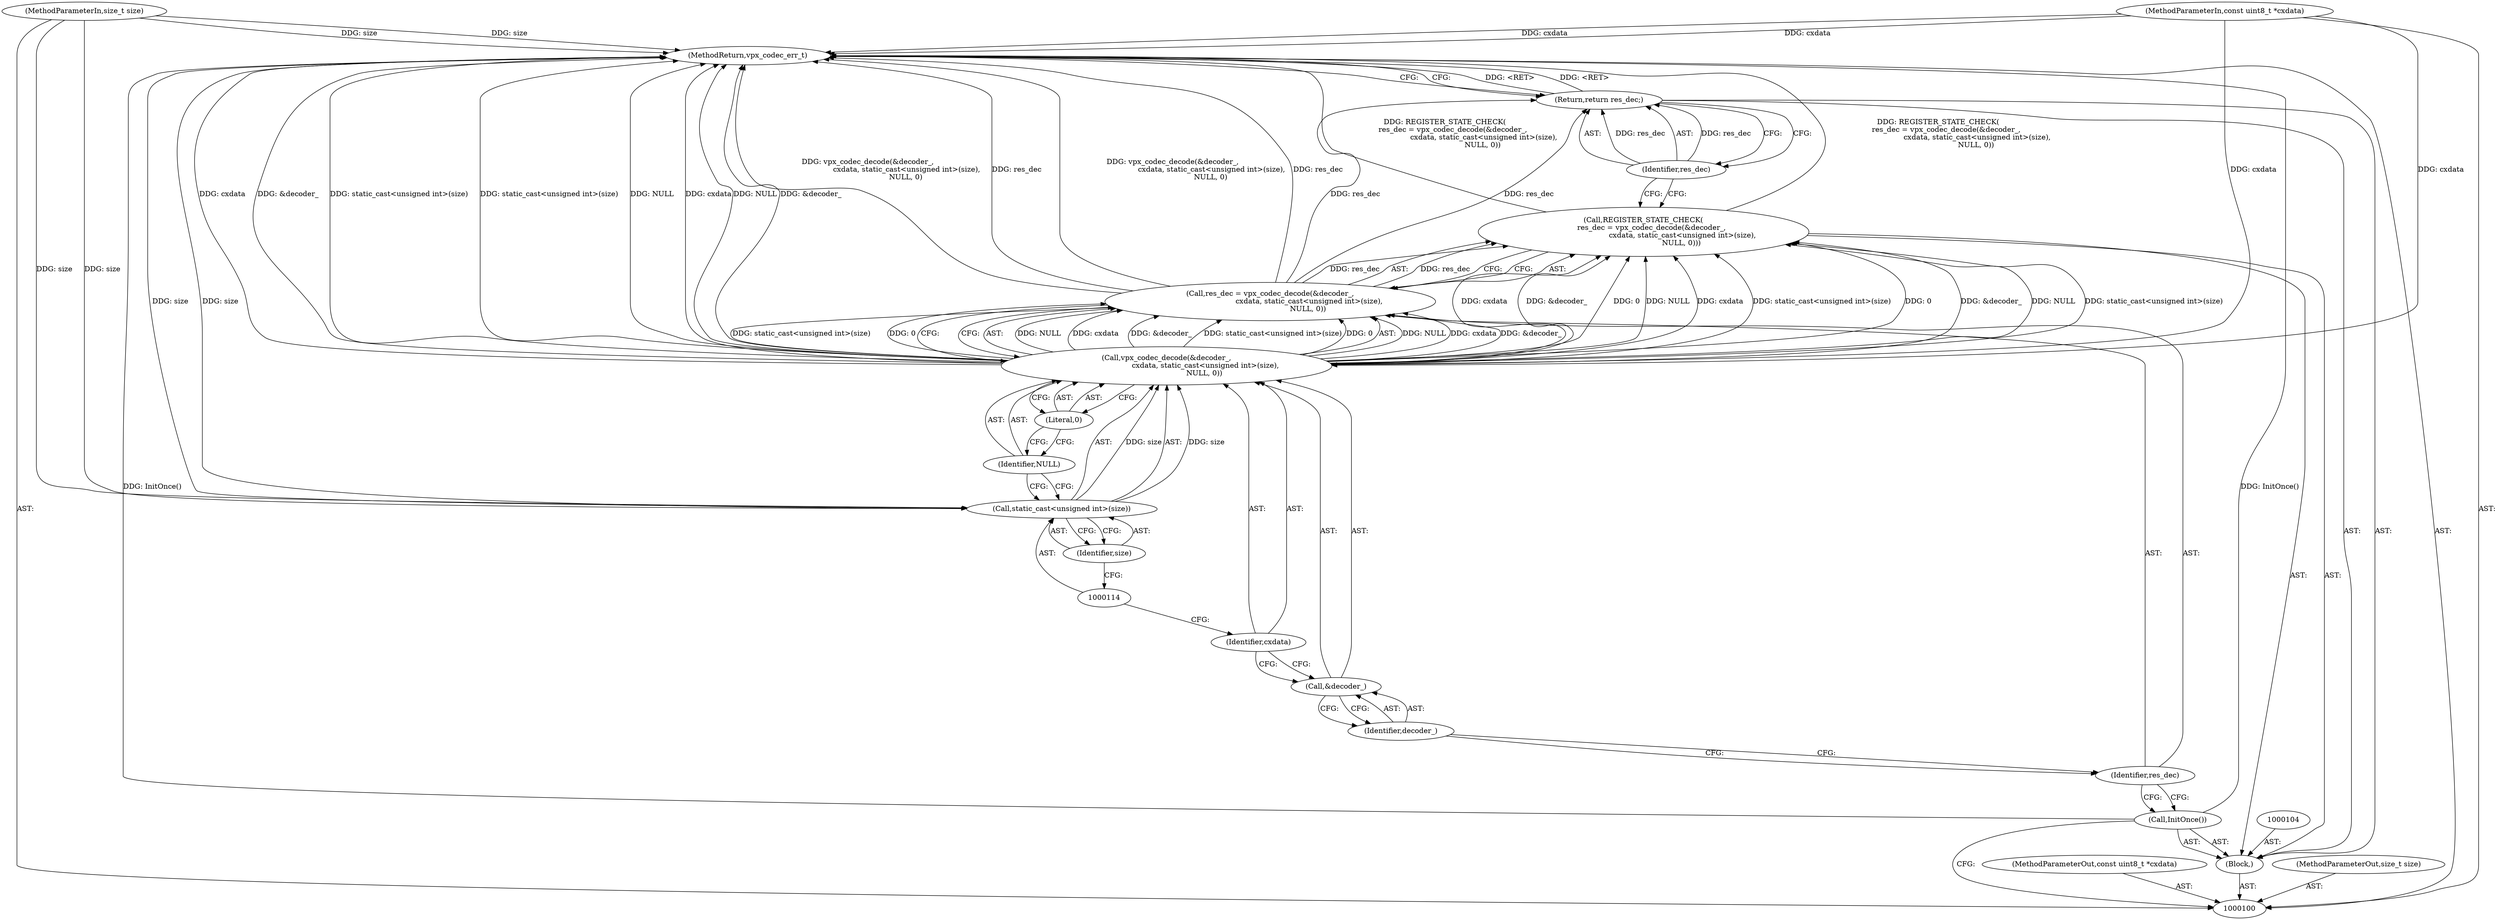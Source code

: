 digraph "1_Android_5a9753fca56f0eeb9f61e342b2fccffc364f9426_59" {
"1000120" [label="(MethodReturn,vpx_codec_err_t)"];
"1000101" [label="(MethodParameterIn,const uint8_t *cxdata)"];
"1000157" [label="(MethodParameterOut,const uint8_t *cxdata)"];
"1000102" [label="(MethodParameterIn,size_t size)"];
"1000158" [label="(MethodParameterOut,size_t size)"];
"1000103" [label="(Block,)"];
"1000105" [label="(Call,InitOnce())"];
"1000106" [label="(Call,REGISTER_STATE_CHECK(\n       res_dec = vpx_codec_decode(&decoder_,\n                                  cxdata, static_cast<unsigned int>(size),\n                                 NULL, 0)))"];
"1000109" [label="(Call,vpx_codec_decode(&decoder_,\n                                  cxdata, static_cast<unsigned int>(size),\n                                 NULL, 0))"];
"1000110" [label="(Call,&decoder_)"];
"1000111" [label="(Identifier,decoder_)"];
"1000107" [label="(Call,res_dec = vpx_codec_decode(&decoder_,\n                                  cxdata, static_cast<unsigned int>(size),\n                                 NULL, 0))"];
"1000108" [label="(Identifier,res_dec)"];
"1000112" [label="(Identifier,cxdata)"];
"1000113" [label="(Call,static_cast<unsigned int>(size))"];
"1000115" [label="(Identifier,size)"];
"1000116" [label="(Identifier,NULL)"];
"1000117" [label="(Literal,0)"];
"1000119" [label="(Identifier,res_dec)"];
"1000118" [label="(Return,return res_dec;)"];
"1000120" -> "1000100"  [label="AST: "];
"1000120" -> "1000118"  [label="CFG: "];
"1000107" -> "1000120"  [label="DDG: res_dec"];
"1000107" -> "1000120"  [label="DDG: vpx_codec_decode(&decoder_,\n                                  cxdata, static_cast<unsigned int>(size),\n                                 NULL, 0)"];
"1000105" -> "1000120"  [label="DDG: InitOnce()"];
"1000113" -> "1000120"  [label="DDG: size"];
"1000109" -> "1000120"  [label="DDG: NULL"];
"1000109" -> "1000120"  [label="DDG: cxdata"];
"1000109" -> "1000120"  [label="DDG: static_cast<unsigned int>(size)"];
"1000109" -> "1000120"  [label="DDG: &decoder_"];
"1000102" -> "1000120"  [label="DDG: size"];
"1000101" -> "1000120"  [label="DDG: cxdata"];
"1000106" -> "1000120"  [label="DDG: REGISTER_STATE_CHECK(\n       res_dec = vpx_codec_decode(&decoder_,\n                                  cxdata, static_cast<unsigned int>(size),\n                                 NULL, 0))"];
"1000118" -> "1000120"  [label="DDG: <RET>"];
"1000101" -> "1000100"  [label="AST: "];
"1000101" -> "1000120"  [label="DDG: cxdata"];
"1000101" -> "1000109"  [label="DDG: cxdata"];
"1000157" -> "1000100"  [label="AST: "];
"1000102" -> "1000100"  [label="AST: "];
"1000102" -> "1000120"  [label="DDG: size"];
"1000102" -> "1000113"  [label="DDG: size"];
"1000158" -> "1000100"  [label="AST: "];
"1000103" -> "1000100"  [label="AST: "];
"1000104" -> "1000103"  [label="AST: "];
"1000105" -> "1000103"  [label="AST: "];
"1000106" -> "1000103"  [label="AST: "];
"1000118" -> "1000103"  [label="AST: "];
"1000105" -> "1000103"  [label="AST: "];
"1000105" -> "1000100"  [label="CFG: "];
"1000108" -> "1000105"  [label="CFG: "];
"1000105" -> "1000120"  [label="DDG: InitOnce()"];
"1000106" -> "1000103"  [label="AST: "];
"1000106" -> "1000107"  [label="CFG: "];
"1000107" -> "1000106"  [label="AST: "];
"1000119" -> "1000106"  [label="CFG: "];
"1000106" -> "1000120"  [label="DDG: REGISTER_STATE_CHECK(\n       res_dec = vpx_codec_decode(&decoder_,\n                                  cxdata, static_cast<unsigned int>(size),\n                                 NULL, 0))"];
"1000107" -> "1000106"  [label="DDG: res_dec"];
"1000109" -> "1000106"  [label="DDG: NULL"];
"1000109" -> "1000106"  [label="DDG: cxdata"];
"1000109" -> "1000106"  [label="DDG: &decoder_"];
"1000109" -> "1000106"  [label="DDG: static_cast<unsigned int>(size)"];
"1000109" -> "1000106"  [label="DDG: 0"];
"1000109" -> "1000107"  [label="AST: "];
"1000109" -> "1000117"  [label="CFG: "];
"1000110" -> "1000109"  [label="AST: "];
"1000112" -> "1000109"  [label="AST: "];
"1000113" -> "1000109"  [label="AST: "];
"1000116" -> "1000109"  [label="AST: "];
"1000117" -> "1000109"  [label="AST: "];
"1000107" -> "1000109"  [label="CFG: "];
"1000109" -> "1000120"  [label="DDG: NULL"];
"1000109" -> "1000120"  [label="DDG: cxdata"];
"1000109" -> "1000120"  [label="DDG: static_cast<unsigned int>(size)"];
"1000109" -> "1000120"  [label="DDG: &decoder_"];
"1000109" -> "1000106"  [label="DDG: NULL"];
"1000109" -> "1000106"  [label="DDG: cxdata"];
"1000109" -> "1000106"  [label="DDG: &decoder_"];
"1000109" -> "1000106"  [label="DDG: static_cast<unsigned int>(size)"];
"1000109" -> "1000106"  [label="DDG: 0"];
"1000109" -> "1000107"  [label="DDG: NULL"];
"1000109" -> "1000107"  [label="DDG: cxdata"];
"1000109" -> "1000107"  [label="DDG: &decoder_"];
"1000109" -> "1000107"  [label="DDG: static_cast<unsigned int>(size)"];
"1000109" -> "1000107"  [label="DDG: 0"];
"1000101" -> "1000109"  [label="DDG: cxdata"];
"1000113" -> "1000109"  [label="DDG: size"];
"1000110" -> "1000109"  [label="AST: "];
"1000110" -> "1000111"  [label="CFG: "];
"1000111" -> "1000110"  [label="AST: "];
"1000112" -> "1000110"  [label="CFG: "];
"1000111" -> "1000110"  [label="AST: "];
"1000111" -> "1000108"  [label="CFG: "];
"1000110" -> "1000111"  [label="CFG: "];
"1000107" -> "1000106"  [label="AST: "];
"1000107" -> "1000109"  [label="CFG: "];
"1000108" -> "1000107"  [label="AST: "];
"1000109" -> "1000107"  [label="AST: "];
"1000106" -> "1000107"  [label="CFG: "];
"1000107" -> "1000120"  [label="DDG: res_dec"];
"1000107" -> "1000120"  [label="DDG: vpx_codec_decode(&decoder_,\n                                  cxdata, static_cast<unsigned int>(size),\n                                 NULL, 0)"];
"1000107" -> "1000106"  [label="DDG: res_dec"];
"1000109" -> "1000107"  [label="DDG: NULL"];
"1000109" -> "1000107"  [label="DDG: cxdata"];
"1000109" -> "1000107"  [label="DDG: &decoder_"];
"1000109" -> "1000107"  [label="DDG: static_cast<unsigned int>(size)"];
"1000109" -> "1000107"  [label="DDG: 0"];
"1000107" -> "1000118"  [label="DDG: res_dec"];
"1000108" -> "1000107"  [label="AST: "];
"1000108" -> "1000105"  [label="CFG: "];
"1000111" -> "1000108"  [label="CFG: "];
"1000112" -> "1000109"  [label="AST: "];
"1000112" -> "1000110"  [label="CFG: "];
"1000114" -> "1000112"  [label="CFG: "];
"1000113" -> "1000109"  [label="AST: "];
"1000113" -> "1000115"  [label="CFG: "];
"1000114" -> "1000113"  [label="AST: "];
"1000115" -> "1000113"  [label="AST: "];
"1000116" -> "1000113"  [label="CFG: "];
"1000113" -> "1000120"  [label="DDG: size"];
"1000113" -> "1000109"  [label="DDG: size"];
"1000102" -> "1000113"  [label="DDG: size"];
"1000115" -> "1000113"  [label="AST: "];
"1000115" -> "1000114"  [label="CFG: "];
"1000113" -> "1000115"  [label="CFG: "];
"1000116" -> "1000109"  [label="AST: "];
"1000116" -> "1000113"  [label="CFG: "];
"1000117" -> "1000116"  [label="CFG: "];
"1000117" -> "1000109"  [label="AST: "];
"1000117" -> "1000116"  [label="CFG: "];
"1000109" -> "1000117"  [label="CFG: "];
"1000119" -> "1000118"  [label="AST: "];
"1000119" -> "1000106"  [label="CFG: "];
"1000118" -> "1000119"  [label="CFG: "];
"1000119" -> "1000118"  [label="DDG: res_dec"];
"1000118" -> "1000103"  [label="AST: "];
"1000118" -> "1000119"  [label="CFG: "];
"1000119" -> "1000118"  [label="AST: "];
"1000120" -> "1000118"  [label="CFG: "];
"1000118" -> "1000120"  [label="DDG: <RET>"];
"1000119" -> "1000118"  [label="DDG: res_dec"];
"1000107" -> "1000118"  [label="DDG: res_dec"];
}
